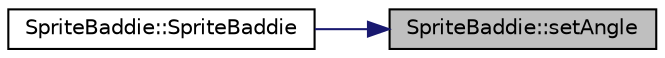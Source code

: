digraph "SpriteBaddie::setAngle"
{
 // LATEX_PDF_SIZE
  edge [fontname="Helvetica",fontsize="10",labelfontname="Helvetica",labelfontsize="10"];
  node [fontname="Helvetica",fontsize="10",shape=record];
  rankdir="RL";
  Node1 [label="SpriteBaddie::setAngle",height=0.2,width=0.4,color="black", fillcolor="grey75", style="filled", fontcolor="black",tooltip=" "];
  Node1 -> Node2 [dir="back",color="midnightblue",fontsize="10",style="solid",fontname="Helvetica"];
  Node2 [label="SpriteBaddie::SpriteBaddie",height=0.2,width=0.4,color="black", fillcolor="white", style="filled",URL="$class_sprite_baddie.html#a9a9071b8ec7dbb229cc9eca306ab8db0",tooltip="Constructor for Player Sprite object. /summary>"];
}
